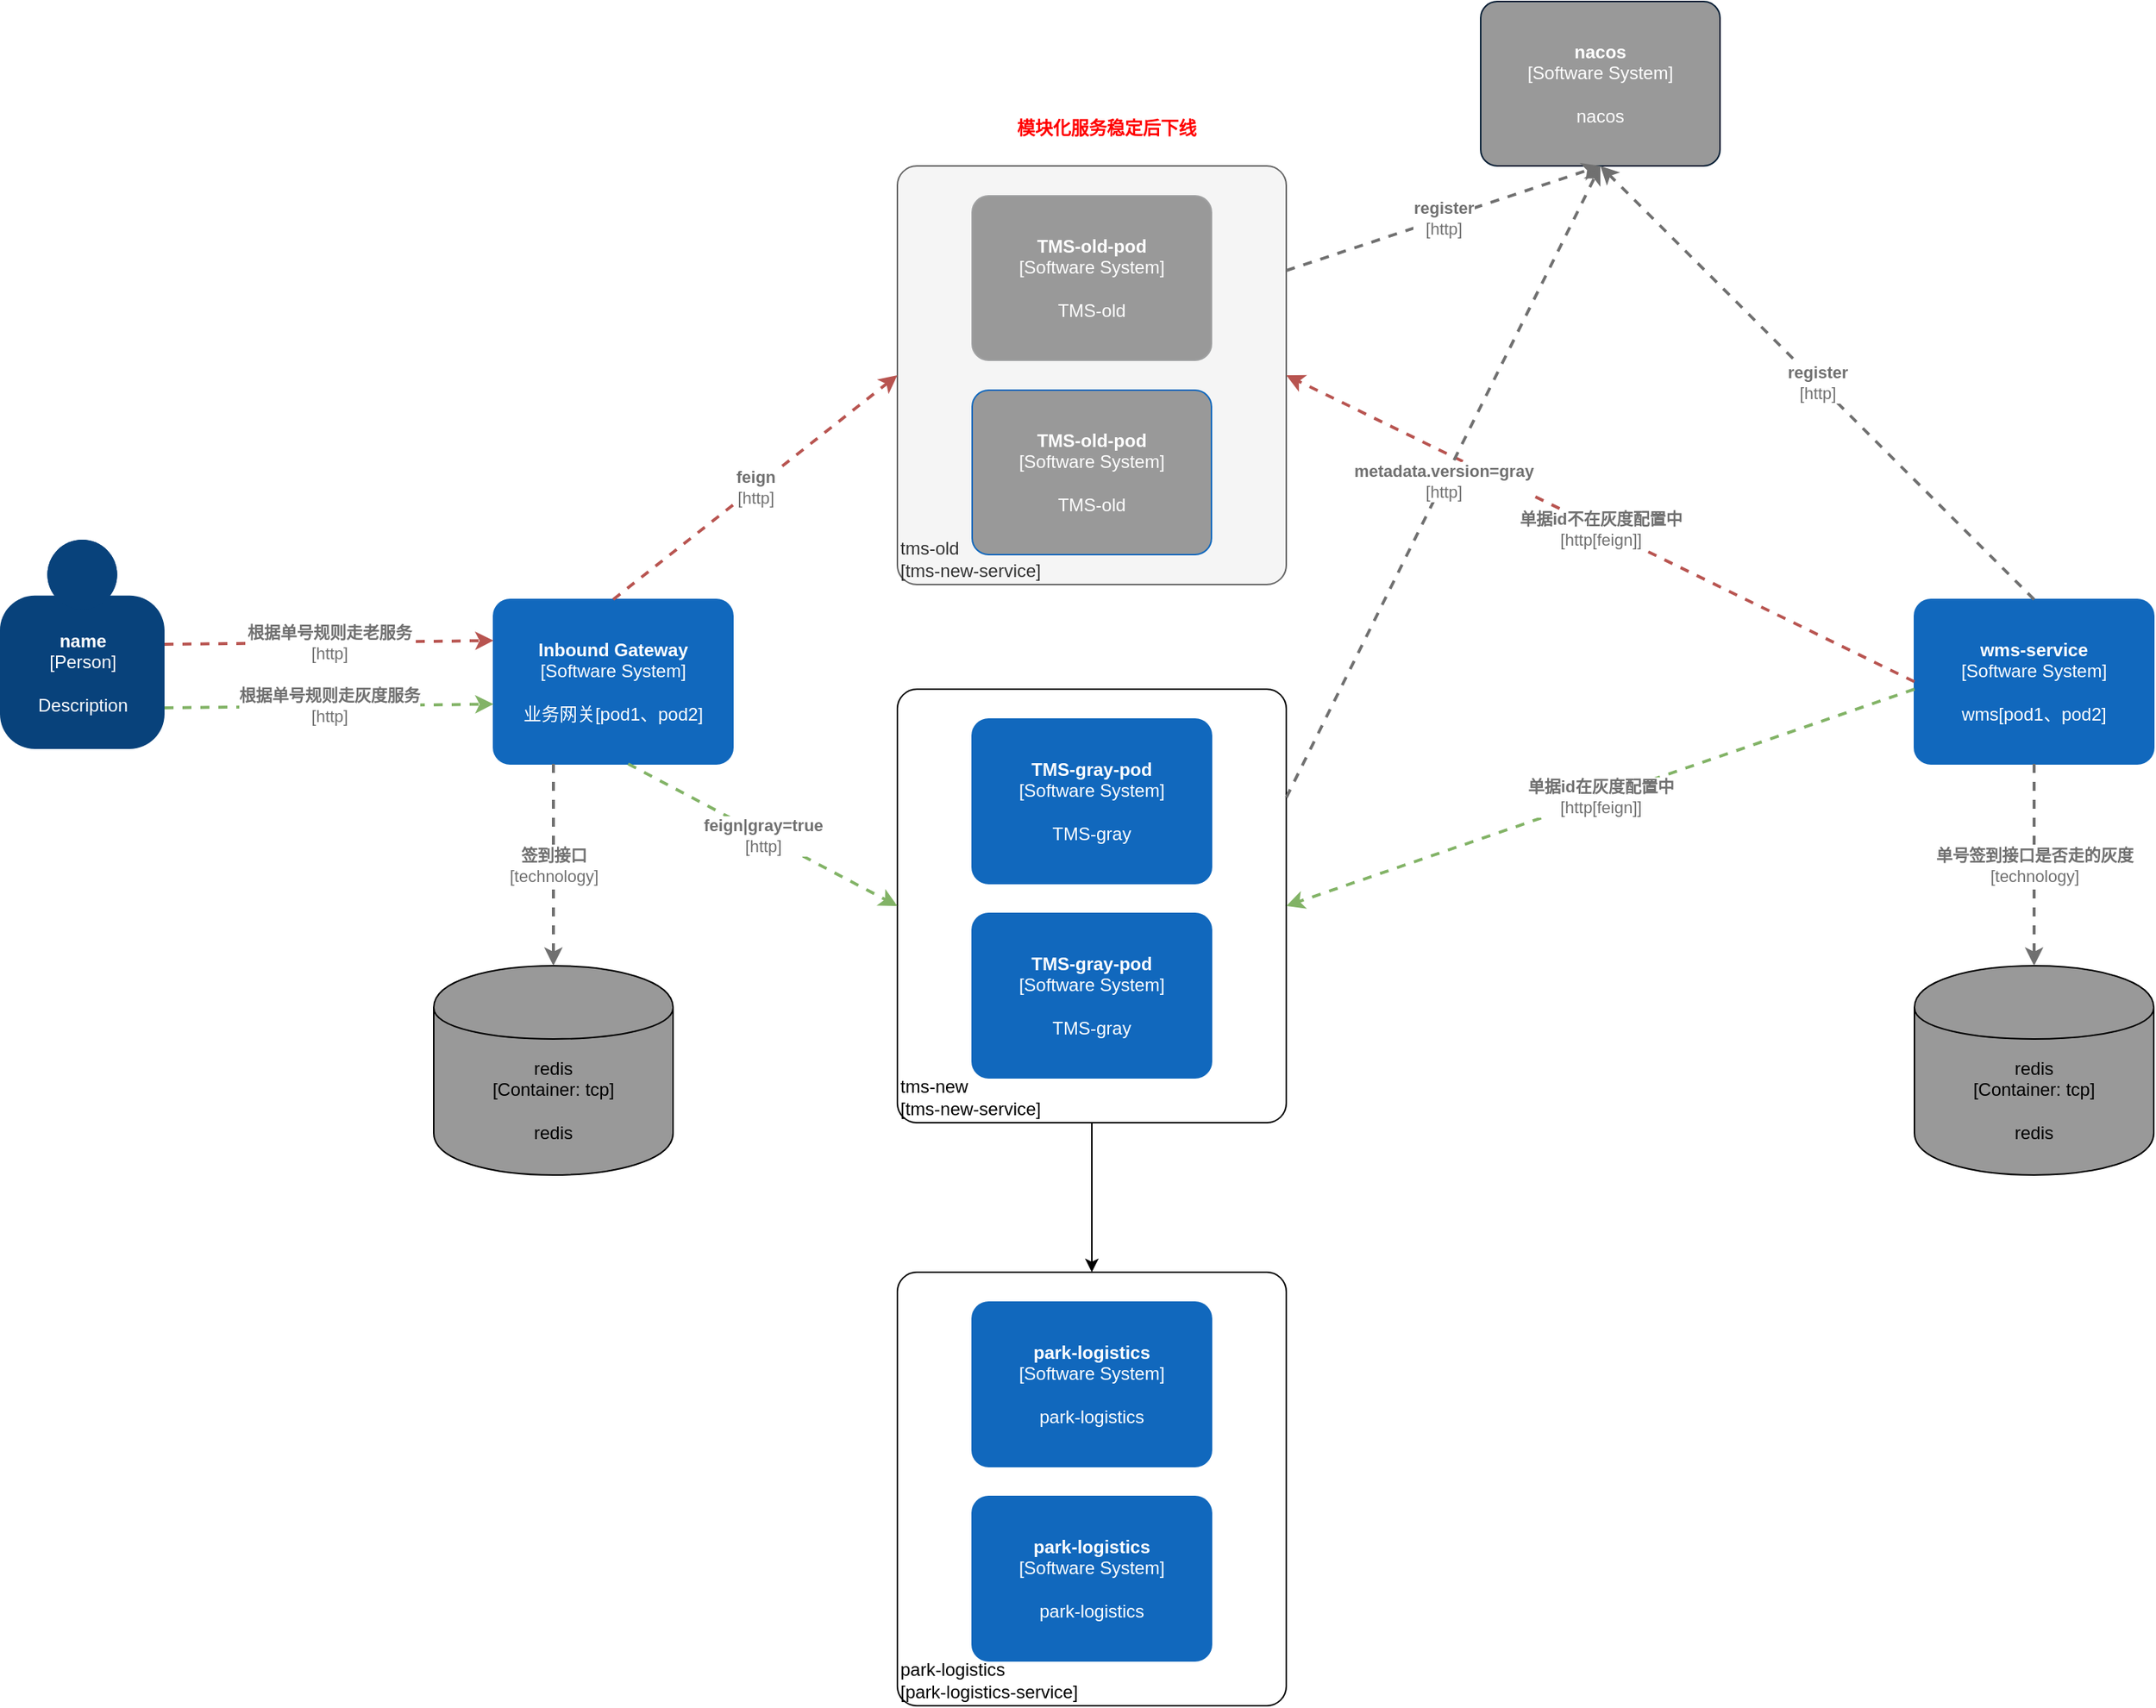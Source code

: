<mxfile version="20.8.23" type="device" pages="2"><diagram name="负载均衡系统上下文" id="D7t2fmVoiB7hVOj_JJ4H"><mxGraphModel dx="3212" dy="2629" grid="1" gridSize="10" guides="1" tooltips="1" connect="1" arrows="1" fold="1" page="1" pageScale="1" pageWidth="827" pageHeight="1169" math="0" shadow="0"><root><mxCell id="GSDx2pJEdaimGUfy1i-F-0"/><mxCell id="GSDx2pJEdaimGUfy1i-F-1" parent="GSDx2pJEdaimGUfy1i-F-0"/><mxCell id="OnfufSHRjLTPMuWj80Ll-5" style="edgeStyle=orthogonalEdgeStyle;rounded=0;orthogonalLoop=1;jettySize=auto;html=1;exitX=0.5;exitY=1;exitDx=0;exitDy=0;exitPerimeter=0;entryX=0.5;entryY=0;entryDx=0;entryDy=0;entryPerimeter=0;" edge="1" parent="GSDx2pJEdaimGUfy1i-F-1" source="GSDx2pJEdaimGUfy1i-F-28" target="OnfufSHRjLTPMuWj80Ll-2"><mxGeometry relative="1" as="geometry"/></mxCell><object placeholders="1" c4Name="tms-new" c4Type="ExecutionEnvironment" c4Application="tms-new-service" label="&lt;div style=&quot;text-align: left&quot;&gt;%c4Name%&lt;/div&gt;&lt;div style=&quot;text-align: left&quot;&gt;[%c4Application%]&lt;/div&gt;" id="GSDx2pJEdaimGUfy1i-F-28"><mxCell style="rounded=1;whiteSpace=wrap;html=1;labelBackgroundColor=none;fillColor=#ffffff;fontColor=#000000;align=left;arcSize=5;strokeColor=#000000;verticalAlign=bottom;metaEdit=1;metaData={&quot;c4Type&quot;:{&quot;editable&quot;:false}};points=[[0.25,0,0],[0.5,0,0],[0.75,0,0],[1,0.25,0],[1,0.5,0],[1,0.75,0],[0.75,1,0],[0.5,1,0],[0.25,1,0],[0,0.75,0],[0,0.5,0],[0,0.25,0]];" parent="GSDx2pJEdaimGUfy1i-F-1" vertex="1"><mxGeometry x="310" y="400" width="260" height="290" as="geometry"/></mxCell></object><object placeholders="1" c4Name="tms-old" c4Type="ExecutionEnvironment" c4Application="tms-new-service" label="&lt;div style=&quot;text-align: left&quot;&gt;%c4Name%&lt;/div&gt;&lt;div style=&quot;text-align: left&quot;&gt;[%c4Application%]&lt;/div&gt;" id="GSDx2pJEdaimGUfy1i-F-27"><mxCell style="rounded=1;whiteSpace=wrap;html=1;labelBackgroundColor=none;fillColor=#f5f5f5;fontColor=#333333;align=left;arcSize=5;strokeColor=#666666;verticalAlign=bottom;metaEdit=1;metaData={&quot;c4Type&quot;:{&quot;editable&quot;:false}};points=[[0.25,0,0],[0.5,0,0],[0.75,0,0],[1,0.25,0],[1,0.5,0],[1,0.75,0],[0.75,1,0],[0.5,1,0],[0.25,1,0],[0,0.75,0],[0,0.5,0],[0,0.25,0]];" parent="GSDx2pJEdaimGUfy1i-F-1" vertex="1"><mxGeometry x="310" y="50" width="260" height="280" as="geometry"/></mxCell></object><object placeholders="1" c4Name="Inbound Gateway" c4Type="Software System" c4Description="业务网关[pod1、pod2]" label="&lt;b&gt;%c4Name%&lt;/b&gt;&lt;div&gt;[%c4Type%]&lt;/div&gt;&lt;br&gt;&lt;div&gt;%c4Description%&lt;/div&gt;" id="GSDx2pJEdaimGUfy1i-F-2"><mxCell style="rounded=1;whiteSpace=wrap;html=1;labelBackgroundColor=none;fillColor=#1168BD;fontColor=#ffffff;align=center;arcSize=10;strokeColor=#1168BD;metaEdit=1;metaData={&quot;c4Type&quot;:{&quot;editable&quot;:false}};points=[[0.25,0,0],[0.5,0,0],[0.75,0,0],[1,0.25,0],[1,0.5,0],[1,0.75,0],[0.75,1,0],[0.5,1,0],[0.25,1,0],[0,0.75,0],[0,0.5,0],[0,0.25,0]];" parent="GSDx2pJEdaimGUfy1i-F-1" vertex="1"><mxGeometry x="40" y="340" width="160" height="110.0" as="geometry"/></mxCell></object><object placeholders="1" c4Name="TMS-old-pod" c4Type="Software System" c4Description="TMS-old" label="&lt;b&gt;%c4Name%&lt;/b&gt;&lt;div&gt;[%c4Type%]&lt;/div&gt;&lt;br&gt;&lt;div&gt;%c4Description%&lt;/div&gt;" id="GSDx2pJEdaimGUfy1i-F-3"><mxCell style="rounded=1;whiteSpace=wrap;html=1;labelBackgroundColor=none;fillColor=#999999;fontColor=#ffffff;align=center;arcSize=10;strokeColor=#a0a1a2;metaEdit=1;metaData={&quot;c4Type&quot;:{&quot;editable&quot;:false}};points=[[0.25,0,0],[0.5,0,0],[0.75,0,0],[1,0.25,0],[1,0.5,0],[1,0.75,0],[0.75,1,0],[0.5,1,0],[0.25,1,0],[0,0.75,0],[0,0.5,0],[0,0.25,0]];" parent="GSDx2pJEdaimGUfy1i-F-1" vertex="1"><mxGeometry x="360" y="70" width="160" height="110.0" as="geometry"/></mxCell></object><object placeholders="1" c4Name="TMS-old-pod" c4Type="Software System" c4Description="TMS-old" label="&lt;b&gt;%c4Name%&lt;/b&gt;&lt;div&gt;[%c4Type%]&lt;/div&gt;&lt;br&gt;&lt;div&gt;%c4Description%&lt;/div&gt;" id="GSDx2pJEdaimGUfy1i-F-4"><mxCell style="rounded=1;whiteSpace=wrap;html=1;labelBackgroundColor=none;fillColor=#999999;fontColor=#ffffff;align=center;arcSize=10;strokeColor=#1168BD;metaEdit=1;metaData={&quot;c4Type&quot;:{&quot;editable&quot;:false}};points=[[0.25,0,0],[0.5,0,0],[0.75,0,0],[1,0.25,0],[1,0.5,0],[1,0.75,0],[0.75,1,0],[0.5,1,0],[0.25,1,0],[0,0.75,0],[0,0.5,0],[0,0.25,0]];" parent="GSDx2pJEdaimGUfy1i-F-1" vertex="1"><mxGeometry x="360" y="200" width="160" height="110.0" as="geometry"/></mxCell></object><object placeholders="1" c4Type="Relationship" c4Technology="http" c4Description="feign" label="&lt;div style=&quot;text-align: left&quot;&gt;&lt;div style=&quot;text-align: center&quot;&gt;&lt;b&gt;%c4Description%&lt;/b&gt;&lt;/div&gt;&lt;div style=&quot;text-align: center&quot;&gt;[%c4Technology%]&lt;/div&gt;&lt;/div&gt;" id="GSDx2pJEdaimGUfy1i-F-5"><mxCell style="edgeStyle=none;rounded=0;html=1;entryX=0;entryY=0.5;jettySize=auto;orthogonalLoop=1;strokeColor=#b85450;strokeWidth=2;fontColor=#707070;jumpStyle=none;dashed=1;metaEdit=1;metaData={&quot;c4Type&quot;:{&quot;editable&quot;:false}};exitX=0.5;exitY=0;exitDx=0;exitDy=0;exitPerimeter=0;entryDx=0;entryDy=0;entryPerimeter=0;fillColor=#f8cecc;" parent="GSDx2pJEdaimGUfy1i-F-1" source="GSDx2pJEdaimGUfy1i-F-2" target="GSDx2pJEdaimGUfy1i-F-27" edge="1"><mxGeometry width="160" relative="1" as="geometry"><mxPoint x="130" y="290" as="sourcePoint"/><mxPoint x="290" y="290" as="targetPoint"/></mxGeometry></mxCell></object><object placeholders="1" c4Name="TMS-gray-pod" c4Type="Software System" c4Description="TMS-gray" label="&lt;b&gt;%c4Name%&lt;/b&gt;&lt;div&gt;[%c4Type%]&lt;/div&gt;&lt;br&gt;&lt;div&gt;%c4Description%&lt;/div&gt;" id="GSDx2pJEdaimGUfy1i-F-7"><mxCell style="rounded=1;whiteSpace=wrap;html=1;labelBackgroundColor=none;fillColor=#1168BD;fontColor=#ffffff;align=center;arcSize=10;strokeColor=#1168BD;metaEdit=1;metaData={&quot;c4Type&quot;:{&quot;editable&quot;:false}};points=[[0.25,0,0],[0.5,0,0],[0.75,0,0],[1,0.25,0],[1,0.5,0],[1,0.75,0],[0.75,1,0],[0.5,1,0],[0.25,1,0],[0,0.75,0],[0,0.5,0],[0,0.25,0]];" parent="GSDx2pJEdaimGUfy1i-F-1" vertex="1"><mxGeometry x="360" y="420" width="160" height="110.0" as="geometry"/></mxCell></object><object placeholders="1" c4Name="TMS-gray-pod" c4Type="Software System" c4Description="TMS-gray" label="&lt;b&gt;%c4Name%&lt;/b&gt;&lt;div&gt;[%c4Type%]&lt;/div&gt;&lt;br&gt;&lt;div&gt;%c4Description%&lt;/div&gt;" id="GSDx2pJEdaimGUfy1i-F-8"><mxCell style="rounded=1;whiteSpace=wrap;html=1;labelBackgroundColor=none;fillColor=#1168BD;fontColor=#ffffff;align=center;arcSize=10;strokeColor=#1168BD;metaEdit=1;metaData={&quot;c4Type&quot;:{&quot;editable&quot;:false}};points=[[0.25,0,0],[0.5,0,0],[0.75,0,0],[1,0.25,0],[1,0.5,0],[1,0.75,0],[0.75,1,0],[0.5,1,0],[0.25,1,0],[0,0.75,0],[0,0.5,0],[0,0.25,0]];" parent="GSDx2pJEdaimGUfy1i-F-1" vertex="1"><mxGeometry x="360" y="550" width="160" height="110.0" as="geometry"/></mxCell></object><object placeholders="1" c4Type="Relationship" c4Technology="http" c4Description="feign|gray=true" label="&lt;div style=&quot;text-align: left&quot;&gt;&lt;div style=&quot;text-align: center&quot;&gt;&lt;b&gt;%c4Description%&lt;/b&gt;&lt;/div&gt;&lt;div style=&quot;text-align: center&quot;&gt;[%c4Technology%]&lt;/div&gt;&lt;/div&gt;" id="GSDx2pJEdaimGUfy1i-F-10"><mxCell style="edgeStyle=none;rounded=0;html=1;entryX=0;entryY=0.5;jettySize=auto;orthogonalLoop=1;strokeColor=#82b366;strokeWidth=2;fontColor=#707070;jumpStyle=none;dashed=1;metaEdit=1;metaData={&quot;c4Type&quot;:{&quot;editable&quot;:false}};entryDx=0;entryDy=0;entryPerimeter=0;fillColor=#d5e8d4;" parent="GSDx2pJEdaimGUfy1i-F-1" target="GSDx2pJEdaimGUfy1i-F-28" edge="1"><mxGeometry width="160" relative="1" as="geometry"><mxPoint x="130" y="450" as="sourcePoint"/><mxPoint x="370" y="485" as="targetPoint"/></mxGeometry></mxCell></object><object placeholders="1" c4Name="nacos" c4Type="Software System" c4Description="nacos" label="&lt;b&gt;%c4Name%&lt;/b&gt;&lt;div&gt;[%c4Type%]&lt;/div&gt;&lt;br&gt;&lt;div&gt;%c4Description%&lt;/div&gt;" id="GSDx2pJEdaimGUfy1i-F-11"><mxCell style="rounded=1;whiteSpace=wrap;html=1;labelBackgroundColor=none;fillColor=#999999;fontColor=#ffffff;align=center;arcSize=10;strokeColor=#061e35;metaEdit=1;metaData={&quot;c4Type&quot;:{&quot;editable&quot;:false}};points=[[0.25,0,0],[0.5,0,0],[0.75,0,0],[1,0.25,0],[1,0.5,0],[1,0.75,0],[0.75,1,0],[0.5,1,0],[0.25,1,0],[0,0.75,0],[0,0.5,0],[0,0.25,0]];" parent="GSDx2pJEdaimGUfy1i-F-1" vertex="1"><mxGeometry x="700" y="-60" width="160" height="110.0" as="geometry"/></mxCell></object><object placeholders="1" c4Name="wms-service" c4Type="Software System" c4Description="wms[pod1、pod2]" label="&lt;b&gt;%c4Name%&lt;/b&gt;&lt;div&gt;[%c4Type%]&lt;/div&gt;&lt;br&gt;&lt;div&gt;%c4Description%&lt;/div&gt;" id="GSDx2pJEdaimGUfy1i-F-12"><mxCell style="rounded=1;whiteSpace=wrap;html=1;labelBackgroundColor=none;fillColor=#1168BD;fontColor=#ffffff;align=center;arcSize=10;strokeColor=#1168BD;metaEdit=1;metaData={&quot;c4Type&quot;:{&quot;editable&quot;:false}};points=[[0.25,0,0],[0.5,0,0],[0.75,0,0],[1,0.25,0],[1,0.5,0],[1,0.75,0],[0.75,1,0],[0.5,1,0],[0.25,1,0],[0,0.75,0],[0,0.5,0],[0,0.25,0]];" parent="GSDx2pJEdaimGUfy1i-F-1" vertex="1"><mxGeometry x="990" y="340" width="160" height="110.0" as="geometry"/></mxCell></object><object placeholders="1" c4Name="name" c4Type="Person" c4Description="Description" label="&lt;b&gt;%c4Name%&lt;/b&gt;&lt;div&gt;[%c4Type%]&lt;/div&gt;&lt;br&gt;&lt;div&gt;%c4Description%&lt;/div&gt;" id="GSDx2pJEdaimGUfy1i-F-13"><mxCell style="html=1;dashed=0;whitespace=wrap;fillColor=#08427b;strokeColor=none;fontColor=#ffffff;shape=mxgraph.c4.person;align=center;metaEdit=1;points=[[0.5,0,0],[1,0.5,0],[1,0.75,0],[0.75,1,0],[0.5,1,0],[0.25,1,0],[0,0.75,0],[0,0.5,0]];metaData={&quot;c4Type&quot;:{&quot;editable&quot;:false}};" parent="GSDx2pJEdaimGUfy1i-F-1" vertex="1"><mxGeometry x="-290" y="300" width="110.0" height="140" as="geometry"/></mxCell></object><object placeholders="1" c4Type="Relationship" c4Technology="http" c4Description="根据单号规则走老服务" label="&lt;div style=&quot;text-align: left&quot;&gt;&lt;div style=&quot;text-align: center&quot;&gt;&lt;b&gt;%c4Description%&lt;/b&gt;&lt;/div&gt;&lt;div style=&quot;text-align: center&quot;&gt;[%c4Technology%]&lt;/div&gt;&lt;/div&gt;" id="GSDx2pJEdaimGUfy1i-F-14"><mxCell style="edgeStyle=none;rounded=0;html=1;entryX=0;entryY=0.25;jettySize=auto;orthogonalLoop=1;strokeColor=#b85450;strokeWidth=2;fontColor=#707070;jumpStyle=none;dashed=1;metaEdit=1;metaData={&quot;c4Type&quot;:{&quot;editable&quot;:false}};exitX=1;exitY=0.5;exitDx=0;exitDy=0;exitPerimeter=0;entryDx=0;entryDy=0;entryPerimeter=0;fillColor=#f8cecc;" parent="GSDx2pJEdaimGUfy1i-F-1" source="GSDx2pJEdaimGUfy1i-F-13" target="GSDx2pJEdaimGUfy1i-F-2" edge="1"><mxGeometry width="160" relative="1" as="geometry"><mxPoint x="-160" y="400" as="sourcePoint"/><mxPoint y="400" as="targetPoint"/></mxGeometry></mxCell></object><object placeholders="1" c4Type="Relationship" c4Technology="http" c4Description="根据单号规则走灰度服务" label="&lt;div style=&quot;text-align: left&quot;&gt;&lt;div style=&quot;text-align: center&quot;&gt;&lt;b&gt;%c4Description%&lt;/b&gt;&lt;/div&gt;&lt;div style=&quot;text-align: center&quot;&gt;[%c4Technology%]&lt;/div&gt;&lt;/div&gt;" id="GSDx2pJEdaimGUfy1i-F-15"><mxCell style="edgeStyle=none;rounded=0;html=1;entryX=0;entryY=0.25;jettySize=auto;orthogonalLoop=1;strokeColor=#82b366;strokeWidth=2;fontColor=#707070;jumpStyle=none;dashed=1;metaEdit=1;metaData={&quot;c4Type&quot;:{&quot;editable&quot;:false}};exitX=1;exitY=0.5;exitDx=0;exitDy=0;exitPerimeter=0;entryDx=0;entryDy=0;entryPerimeter=0;fillColor=#d5e8d4;" parent="GSDx2pJEdaimGUfy1i-F-1" edge="1"><mxGeometry width="160" relative="1" as="geometry"><mxPoint x="-180" y="412.5" as="sourcePoint"/><mxPoint x="40" y="410" as="targetPoint"/></mxGeometry></mxCell></object><object placeholders="1" c4Type="Relationship" c4Technology="http[feign]" c4Description="单据id不在灰度配置中" label="&lt;div style=&quot;text-align: left&quot;&gt;&lt;div style=&quot;text-align: center&quot;&gt;&lt;b&gt;%c4Description%&lt;/b&gt;&lt;/div&gt;&lt;div style=&quot;text-align: center&quot;&gt;[%c4Technology%]&lt;/div&gt;&lt;/div&gt;" id="GSDx2pJEdaimGUfy1i-F-17"><mxCell style="edgeStyle=none;rounded=0;html=1;entryX=1;entryY=0.5;jettySize=auto;orthogonalLoop=1;strokeColor=#b85450;strokeWidth=2;fontColor=#707070;jumpStyle=none;dashed=1;metaEdit=1;metaData={&quot;c4Type&quot;:{&quot;editable&quot;:false}};entryDx=0;entryDy=0;entryPerimeter=0;fillColor=#f8cecc;exitX=0;exitY=0.5;exitDx=0;exitDy=0;exitPerimeter=0;" parent="GSDx2pJEdaimGUfy1i-F-1" source="GSDx2pJEdaimGUfy1i-F-12" target="GSDx2pJEdaimGUfy1i-F-27" edge="1"><mxGeometry width="160" relative="1" as="geometry"><mxPoint x="990" y="300" as="sourcePoint"/><mxPoint x="530" y="165" as="targetPoint"/></mxGeometry></mxCell></object><object placeholders="1" c4Type="Relationship" c4Technology="http" c4Description="register" label="&lt;div style=&quot;text-align: left&quot;&gt;&lt;div style=&quot;text-align: center&quot;&gt;&lt;b&gt;%c4Description%&lt;/b&gt;&lt;/div&gt;&lt;div style=&quot;text-align: center&quot;&gt;[%c4Technology%]&lt;/div&gt;&lt;/div&gt;" id="GSDx2pJEdaimGUfy1i-F-18"><mxCell style="edgeStyle=none;rounded=0;html=1;entryX=0.5;entryY=1;jettySize=auto;orthogonalLoop=1;strokeColor=#707070;strokeWidth=2;fontColor=#707070;jumpStyle=none;dashed=1;metaEdit=1;metaData={&quot;c4Type&quot;:{&quot;editable&quot;:false}};exitX=0.5;exitY=0;exitDx=0;exitDy=0;exitPerimeter=0;entryDx=0;entryDy=0;entryPerimeter=0;" parent="GSDx2pJEdaimGUfy1i-F-1" source="GSDx2pJEdaimGUfy1i-F-12" target="GSDx2pJEdaimGUfy1i-F-11" edge="1"><mxGeometry width="160" relative="1" as="geometry"><mxPoint x="1090" y="230" as="sourcePoint"/><mxPoint x="1250" y="230" as="targetPoint"/></mxGeometry></mxCell></object><object placeholders="1" c4Type="Relationship" c4Technology="http" c4Description="register" label="&lt;div style=&quot;text-align: left&quot;&gt;&lt;div style=&quot;text-align: center&quot;&gt;&lt;b&gt;%c4Description%&lt;/b&gt;&lt;/div&gt;&lt;div style=&quot;text-align: center&quot;&gt;[%c4Technology%]&lt;/div&gt;&lt;/div&gt;" id="GSDx2pJEdaimGUfy1i-F-19"><mxCell style="edgeStyle=none;rounded=0;html=1;entryX=0.5;entryY=1;jettySize=auto;orthogonalLoop=1;strokeColor=#707070;strokeWidth=2;fontColor=#707070;jumpStyle=none;dashed=1;metaEdit=1;metaData={&quot;c4Type&quot;:{&quot;editable&quot;:false}};exitX=1;exitY=0.25;exitDx=0;exitDy=0;exitPerimeter=0;entryDx=0;entryDy=0;entryPerimeter=0;" parent="GSDx2pJEdaimGUfy1i-F-1" source="GSDx2pJEdaimGUfy1i-F-27" target="GSDx2pJEdaimGUfy1i-F-11" edge="1"><mxGeometry width="160" relative="1" as="geometry"><mxPoint x="1080" y="350" as="sourcePoint"/><mxPoint x="830" y="60" as="targetPoint"/></mxGeometry></mxCell></object><object placeholders="1" c4Type="Relationship" c4Technology="http" c4Description="metadata.version=gray" label="&lt;div style=&quot;text-align: left&quot;&gt;&lt;div style=&quot;text-align: center&quot;&gt;&lt;b&gt;%c4Description%&lt;/b&gt;&lt;/div&gt;&lt;div style=&quot;text-align: center&quot;&gt;[%c4Technology%]&lt;/div&gt;&lt;/div&gt;" id="GSDx2pJEdaimGUfy1i-F-21"><mxCell style="edgeStyle=none;rounded=0;html=1;jettySize=auto;orthogonalLoop=1;strokeColor=#707070;strokeWidth=2;fontColor=#707070;jumpStyle=none;dashed=1;metaEdit=1;metaData={&quot;c4Type&quot;:{&quot;editable&quot;:false}};exitX=1;exitY=0.25;exitDx=0;exitDy=0;exitPerimeter=0;" parent="GSDx2pJEdaimGUfy1i-F-1" source="GSDx2pJEdaimGUfy1i-F-28" edge="1"><mxGeometry width="160" relative="1" as="geometry"><mxPoint x="530" y="267.5" as="sourcePoint"/><mxPoint x="780" y="50" as="targetPoint"/></mxGeometry></mxCell></object><object placeholders="1" c4Type="Relationship" c4Technology="http[feign]" c4Description="单据id在灰度配置中" label="&lt;div style=&quot;text-align: left&quot;&gt;&lt;div style=&quot;text-align: center&quot;&gt;&lt;b&gt;%c4Description%&lt;/b&gt;&lt;/div&gt;&lt;div style=&quot;text-align: center&quot;&gt;[%c4Technology%]&lt;/div&gt;&lt;/div&gt;" id="GSDx2pJEdaimGUfy1i-F-24"><mxCell style="edgeStyle=none;rounded=0;html=1;entryX=1;entryY=0.5;jettySize=auto;orthogonalLoop=1;strokeColor=#82b366;strokeWidth=2;fontColor=#707070;jumpStyle=none;dashed=1;metaEdit=1;metaData={&quot;c4Type&quot;:{&quot;editable&quot;:false}};entryDx=0;entryDy=0;entryPerimeter=0;fillColor=#d5e8d4;" parent="GSDx2pJEdaimGUfy1i-F-1" target="GSDx2pJEdaimGUfy1i-F-28" edge="1"><mxGeometry width="160" relative="1" as="geometry"><mxPoint x="990" y="400" as="sourcePoint"/><mxPoint x="530" y="485" as="targetPoint"/></mxGeometry></mxCell></object><object placeholders="1" c4Technology="tcp" c4Description="redis" label="%c4Type%&lt;div&gt;[Container:&amp;nbsp;%c4Technology%]&lt;/div&gt;&lt;br&gt;&lt;div&gt;%c4Description%&lt;/div&gt;" c4Type="redis" id="GSDx2pJEdaimGUfy1i-F-25"><mxCell style="shape=cylinder;whiteSpace=wrap;html=1;boundedLbl=1;rounded=0;labelBackgroundColor=none;fontSize=12;align=center;metaEdit=1;points=[[0.5,0,0],[1,0.25,0],[1,0.5,0],[1,0.75,0],[0.5,1,0],[0,0.75,0],[0,0.5,0],[0,0.25,0]];metaData={&quot;c4Type&quot;:{&quot;editable&quot;:false}};fillColor=#999999;" parent="GSDx2pJEdaimGUfy1i-F-1" vertex="1"><mxGeometry y="585" width="160" height="140" as="geometry"/></mxCell></object><object placeholders="1" c4Type="Relationship" c4Technology="technology" c4Description="签到接口" label="&lt;div style=&quot;text-align: left&quot;&gt;&lt;div style=&quot;text-align: center&quot;&gt;&lt;b&gt;%c4Description%&lt;/b&gt;&lt;/div&gt;&lt;div style=&quot;text-align: center&quot;&gt;[%c4Technology%]&lt;/div&gt;&lt;/div&gt;" id="GSDx2pJEdaimGUfy1i-F-26"><mxCell style="edgeStyle=none;rounded=0;html=1;entryX=0.5;entryY=0;jettySize=auto;orthogonalLoop=1;strokeColor=#707070;strokeWidth=2;fontColor=#707070;jumpStyle=none;dashed=1;metaEdit=1;metaData={&quot;c4Type&quot;:{&quot;editable&quot;:false}};exitX=0.25;exitY=1;exitDx=0;exitDy=0;exitPerimeter=0;entryDx=0;entryDy=0;entryPerimeter=0;" parent="GSDx2pJEdaimGUfy1i-F-1" source="GSDx2pJEdaimGUfy1i-F-2" target="GSDx2pJEdaimGUfy1i-F-25" edge="1"><mxGeometry width="160" relative="1" as="geometry"><mxPoint x="60" y="530" as="sourcePoint"/><mxPoint x="220" y="530" as="targetPoint"/></mxGeometry></mxCell></object><object placeholders="1" c4Technology="tcp" c4Description="redis" label="%c4Type%&lt;div&gt;[Container:&amp;nbsp;%c4Technology%]&lt;/div&gt;&lt;br&gt;&lt;div&gt;%c4Description%&lt;/div&gt;" c4Type="redis" id="GSDx2pJEdaimGUfy1i-F-30"><mxCell style="shape=cylinder;whiteSpace=wrap;html=1;boundedLbl=1;rounded=0;labelBackgroundColor=none;fontSize=12;align=center;metaEdit=1;points=[[0.5,0,0],[1,0.25,0],[1,0.5,0],[1,0.75,0],[0.5,1,0],[0,0.75,0],[0,0.5,0],[0,0.25,0]];metaData={&quot;c4Type&quot;:{&quot;editable&quot;:false}};fillColor=#999999;" parent="GSDx2pJEdaimGUfy1i-F-1" vertex="1"><mxGeometry x="990" y="585" width="160" height="140" as="geometry"/></mxCell></object><object placeholders="1" c4Type="Relationship" c4Technology="technology" c4Description="单号签到接口是否走的灰度" label="&lt;div style=&quot;text-align: left&quot;&gt;&lt;div style=&quot;text-align: center&quot;&gt;&lt;b&gt;%c4Description%&lt;/b&gt;&lt;/div&gt;&lt;div style=&quot;text-align: center&quot;&gt;[%c4Technology%]&lt;/div&gt;&lt;/div&gt;" id="GSDx2pJEdaimGUfy1i-F-31"><mxCell style="edgeStyle=none;rounded=0;html=1;entryX=0.5;entryY=0;jettySize=auto;orthogonalLoop=1;strokeColor=#707070;strokeWidth=2;fontColor=#707070;jumpStyle=none;dashed=1;metaEdit=1;metaData={&quot;c4Type&quot;:{&quot;editable&quot;:false}};exitX=0.5;exitY=1;exitDx=0;exitDy=0;exitPerimeter=0;entryDx=0;entryDy=0;entryPerimeter=0;" parent="GSDx2pJEdaimGUfy1i-F-1" source="GSDx2pJEdaimGUfy1i-F-12" target="GSDx2pJEdaimGUfy1i-F-30" edge="1"><mxGeometry width="160" relative="1" as="geometry"><mxPoint x="940" y="500" as="sourcePoint"/><mxPoint x="940" y="635" as="targetPoint"/></mxGeometry></mxCell></object><object placeholders="1" c4Name="park-logistics" c4Type="ExecutionEnvironment" c4Application="park-logistics-service" label="&lt;div style=&quot;text-align: left&quot;&gt;%c4Name%&lt;/div&gt;&lt;div style=&quot;text-align: left&quot;&gt;[%c4Application%]&lt;/div&gt;" id="OnfufSHRjLTPMuWj80Ll-2"><mxCell style="rounded=1;whiteSpace=wrap;html=1;labelBackgroundColor=none;fillColor=#ffffff;fontColor=#000000;align=left;arcSize=5;strokeColor=#000000;verticalAlign=bottom;metaEdit=1;metaData={&quot;c4Type&quot;:{&quot;editable&quot;:false}};points=[[0.25,0,0],[0.5,0,0],[0.75,0,0],[1,0.25,0],[1,0.5,0],[1,0.75,0],[0.75,1,0],[0.5,1,0],[0.25,1,0],[0,0.75,0],[0,0.5,0],[0,0.25,0]];" vertex="1" parent="GSDx2pJEdaimGUfy1i-F-1"><mxGeometry x="310" y="790" width="260" height="290" as="geometry"/></mxCell></object><object placeholders="1" c4Name="park-logistics" c4Type="Software System" c4Description="park-logistics" label="&lt;b&gt;%c4Name%&lt;/b&gt;&lt;div&gt;[%c4Type%]&lt;/div&gt;&lt;br&gt;&lt;div&gt;%c4Description%&lt;/div&gt;" id="OnfufSHRjLTPMuWj80Ll-3"><mxCell style="rounded=1;whiteSpace=wrap;html=1;labelBackgroundColor=none;fillColor=#1168BD;fontColor=#ffffff;align=center;arcSize=10;strokeColor=#1168BD;metaEdit=1;metaData={&quot;c4Type&quot;:{&quot;editable&quot;:false}};points=[[0.25,0,0],[0.5,0,0],[0.75,0,0],[1,0.25,0],[1,0.5,0],[1,0.75,0],[0.75,1,0],[0.5,1,0],[0.25,1,0],[0,0.75,0],[0,0.5,0],[0,0.25,0]];" vertex="1" parent="GSDx2pJEdaimGUfy1i-F-1"><mxGeometry x="360" y="810" width="160" height="110.0" as="geometry"/></mxCell></object><object placeholders="1" c4Name="park-logistics" c4Type="Software System" c4Description="park-logistics" label="&lt;b&gt;%c4Name%&lt;/b&gt;&lt;div&gt;[%c4Type%]&lt;/div&gt;&lt;br&gt;&lt;div&gt;%c4Description%&lt;/div&gt;" id="OnfufSHRjLTPMuWj80Ll-4"><mxCell style="rounded=1;whiteSpace=wrap;html=1;labelBackgroundColor=none;fillColor=#1168BD;fontColor=#ffffff;align=center;arcSize=10;strokeColor=#1168BD;metaEdit=1;metaData={&quot;c4Type&quot;:{&quot;editable&quot;:false}};points=[[0.25,0,0],[0.5,0,0],[0.75,0,0],[1,0.25,0],[1,0.5,0],[1,0.75,0],[0.75,1,0],[0.5,1,0],[0.25,1,0],[0,0.75,0],[0,0.5,0],[0,0.25,0]];" vertex="1" parent="GSDx2pJEdaimGUfy1i-F-1"><mxGeometry x="360" y="940" width="160" height="110.0" as="geometry"/></mxCell></object><mxCell id="3uuL7p9yrR2vE7CXIuYE-2" value="模块化服务稳定后下线" style="text;html=1;strokeColor=none;fillColor=none;align=center;verticalAlign=middle;whiteSpace=wrap;rounded=0;fontStyle=1;fontColor=#ff0000;" vertex="1" parent="GSDx2pJEdaimGUfy1i-F-1"><mxGeometry x="370" y="10" width="160" height="30" as="geometry"/></mxCell></root></mxGraphModel></diagram><diagram id="NWUVbg2mJuyxZhe_Z67a" name="负载均衡流程图"><mxGraphModel dx="2385" dy="1460" grid="1" gridSize="10" guides="0" tooltips="1" connect="1" arrows="1" fold="1" page="0" pageScale="1" pageWidth="827" pageHeight="1169" background="#F4F1DE" math="0" shadow="0"><root><mxCell id="0"/><mxCell id="1" parent="0"/><mxCell id="FfCW73CEE3yosZSiIosp-1" value="" style="rounded=0;html=1;jettySize=auto;orthogonalLoop=1;fontSize=11;endArrow=block;endFill=0;endSize=8;strokeWidth=1;shadow=0;labelBackgroundColor=none;edgeStyle=orthogonalEdgeStyle;fillColor=#F2CC8F;strokeColor=#E07A5F;fontColor=#393C56;" parent="1" source="FfCW73CEE3yosZSiIosp-2" target="FfCW73CEE3yosZSiIosp-5" edge="1"><mxGeometry relative="1" as="geometry"/></mxCell><mxCell id="FfCW73CEE3yosZSiIosp-2" value="请求到达网关" style="rounded=1;whiteSpace=wrap;html=1;fontSize=12;glass=0;strokeWidth=1;shadow=0;fillColor=#F2CC8F;strokeColor=#E07A5F;fontColor=#393C56;" parent="1" vertex="1"><mxGeometry x="320" y="187" width="120" height="40" as="geometry"/></mxCell><mxCell id="FfCW73CEE3yosZSiIosp-4" value="No" style="edgeStyle=orthogonalEdgeStyle;rounded=0;html=1;jettySize=auto;orthogonalLoop=1;fontSize=11;endArrow=block;endFill=0;endSize=8;strokeWidth=1;shadow=0;labelBackgroundColor=none;entryX=0.5;entryY=0;entryDx=0;entryDy=0;fillColor=#F2CC8F;strokeColor=#E07A5F;fontColor=#393C56;" parent="1" source="FfCW73CEE3yosZSiIosp-5" target="FfCW73CEE3yosZSiIosp-11" edge="1"><mxGeometry x="-0.742" y="-6" relative="1" as="geometry"><mxPoint x="-1" as="offset"/><mxPoint x="480" y="300" as="targetPoint"/></mxGeometry></mxCell><mxCell id="FfCW73CEE3yosZSiIosp-20" value="Yes" style="edgeStyle=orthogonalEdgeStyle;rounded=0;orthogonalLoop=1;jettySize=auto;html=1;exitX=0.5;exitY=1;exitDx=0;exitDy=0;entryX=0.5;entryY=0;entryDx=0;entryDy=0;fillColor=#F2CC8F;strokeColor=#E07A5F;fontColor=#393C56;labelBackgroundColor=#F4F1DE;" parent="1" source="FfCW73CEE3yosZSiIosp-5" target="FfCW73CEE3yosZSiIosp-9" edge="1"><mxGeometry relative="1" as="geometry"><mxPoint x="380" y="380" as="sourcePoint"/></mxGeometry></mxCell><mxCell id="FfCW73CEE3yosZSiIosp-5" value="是否打开灰度开关?" style="rhombus;whiteSpace=wrap;html=1;shadow=0;fontFamily=Helvetica;fontSize=12;align=center;strokeWidth=1;spacing=6;spacingTop=-4;fillColor=#F2CC8F;strokeColor=#E07A5F;fontColor=#393C56;" parent="1" vertex="1"><mxGeometry x="330" y="274" width="100" height="80" as="geometry"/></mxCell><mxCell id="FfCW73CEE3yosZSiIosp-21" value="Yes" style="edgeStyle=orthogonalEdgeStyle;rounded=0;orthogonalLoop=1;jettySize=auto;html=1;exitX=0.5;exitY=1;exitDx=0;exitDy=0;entryX=0.5;entryY=0;entryDx=0;entryDy=0;fillColor=#F2CC8F;strokeColor=#E07A5F;fontColor=#393C56;labelBackgroundColor=#F4F1DE;" parent="1" source="FfCW73CEE3yosZSiIosp-9" target="FfCW73CEE3yosZSiIosp-15" edge="1"><mxGeometry relative="1" as="geometry"/></mxCell><mxCell id="FfCW73CEE3yosZSiIosp-29" value="No" style="edgeStyle=orthogonalEdgeStyle;rounded=0;orthogonalLoop=1;jettySize=auto;html=1;exitX=1;exitY=0.5;exitDx=0;exitDy=0;fillColor=#F2CC8F;strokeColor=#E07A5F;fontColor=#393C56;labelBackgroundColor=#F4F1DE;" parent="1" source="FfCW73CEE3yosZSiIosp-9" edge="1"><mxGeometry relative="1" as="geometry"><mxPoint x="780" y="440" as="targetPoint"/></mxGeometry></mxCell><mxCell id="FfCW73CEE3yosZSiIosp-9" value="header中是否有园区单号?" style="rhombus;whiteSpace=wrap;html=1;shadow=0;fontFamily=Helvetica;fontSize=12;align=center;strokeWidth=1;spacing=6;spacingTop=-4;fillColor=#F2CC8F;strokeColor=#E07A5F;fontColor=#393C56;" parent="1" vertex="1"><mxGeometry x="330" y="400" width="100" height="80" as="geometry"/></mxCell><mxCell id="1RSMYRnmumeXaJMx7oGD-4" style="edgeStyle=orthogonalEdgeStyle;curved=0;rounded=1;sketch=0;orthogonalLoop=1;jettySize=auto;html=1;exitX=0.5;exitY=1;exitDx=0;exitDy=0;strokeColor=#E07A5F;fillColor=#F2CC8F;fontColor=#393C56;labelBackgroundColor=#F4F1DE;" parent="1" source="FfCW73CEE3yosZSiIosp-11" target="1RSMYRnmumeXaJMx7oGD-1" edge="1"><mxGeometry relative="1" as="geometry"/></mxCell><mxCell id="FfCW73CEE3yosZSiIosp-11" value="默认轮询策略" style="rounded=1;whiteSpace=wrap;html=1;fontSize=12;glass=0;strokeWidth=1;shadow=0;fillColor=#F2CC8F;strokeColor=#E07A5F;fontColor=#393C56;" parent="1" vertex="1"><mxGeometry x="720" y="1030" width="120" height="40" as="geometry"/></mxCell><mxCell id="FfCW73CEE3yosZSiIosp-14" style="edgeStyle=orthogonalEdgeStyle;rounded=0;orthogonalLoop=1;jettySize=auto;html=1;exitX=0.5;exitY=1;exitDx=0;exitDy=0;exitPerimeter=0;fillColor=#F2CC8F;strokeColor=#E07A5F;fontColor=#393C56;labelBackgroundColor=#F4F1DE;" parent="1" source="FfCW73CEE3yosZSiIosp-13" target="FfCW73CEE3yosZSiIosp-2" edge="1"><mxGeometry relative="1" as="geometry"/></mxCell><mxCell id="FfCW73CEE3yosZSiIosp-13" value="开始" style="strokeWidth=2;html=1;shape=mxgraph.flowchart.start_2;whiteSpace=wrap;fillColor=#F2CC8F;strokeColor=#E07A5F;fontColor=#393C56;" parent="1" vertex="1"><mxGeometry x="350" y="90" width="60" height="60" as="geometry"/></mxCell><mxCell id="FfCW73CEE3yosZSiIosp-17" value="Yes" style="edgeStyle=orthogonalEdgeStyle;rounded=0;orthogonalLoop=1;jettySize=auto;html=1;exitX=0.5;exitY=1;exitDx=0;exitDy=0;fillColor=#F2CC8F;strokeColor=#E07A5F;fontColor=#393C56;labelBackgroundColor=#F4F1DE;entryX=0.5;entryY=0;entryDx=0;entryDy=0;" parent="1" source="FfCW73CEE3yosZSiIosp-15" target="FfCW73CEE3yosZSiIosp-18" edge="1"><mxGeometry relative="1" as="geometry"><mxPoint x="380" y="650" as="targetPoint"/></mxGeometry></mxCell><mxCell id="FfCW73CEE3yosZSiIosp-28" value="No" style="edgeStyle=orthogonalEdgeStyle;rounded=0;orthogonalLoop=1;jettySize=auto;html=1;exitX=1;exitY=0.5;exitDx=0;exitDy=0;fillColor=#F2CC8F;strokeColor=#E07A5F;fontColor=#393C56;labelBackgroundColor=#F4F1DE;" parent="1" source="FfCW73CEE3yosZSiIosp-15" edge="1"><mxGeometry relative="1" as="geometry"><mxPoint x="780" y="570" as="targetPoint"/></mxGeometry></mxCell><mxCell id="FfCW73CEE3yosZSiIosp-15" value="本次请求uri是否在配置中?" style="rhombus;whiteSpace=wrap;html=1;shadow=0;fontFamily=Helvetica;fontSize=12;align=center;strokeWidth=1;spacing=6;spacingTop=-4;fillColor=#F2CC8F;strokeColor=#E07A5F;fontColor=#393C56;" parent="1" vertex="1"><mxGeometry x="330" y="530" width="100" height="80" as="geometry"/></mxCell><mxCell id="FfCW73CEE3yosZSiIosp-23" value="Yes" style="edgeStyle=orthogonalEdgeStyle;rounded=0;orthogonalLoop=1;jettySize=auto;html=1;exitX=0.5;exitY=1;exitDx=0;exitDy=0;entryX=0.5;entryY=0;entryDx=0;entryDy=0;fillColor=#F2CC8F;strokeColor=#E07A5F;fontColor=#393C56;labelBackgroundColor=#F4F1DE;" parent="1" source="FfCW73CEE3yosZSiIosp-18" target="1RSMYRnmumeXaJMx7oGD-5" edge="1"><mxGeometry relative="1" as="geometry"><mxPoint x="380" y="800" as="targetPoint"/></mxGeometry></mxCell><mxCell id="1RSMYRnmumeXaJMx7oGD-15" value="No" style="edgeStyle=orthogonalEdgeStyle;curved=0;rounded=1;sketch=0;orthogonalLoop=1;jettySize=auto;html=1;exitX=1;exitY=0.5;exitDx=0;exitDy=0;strokeColor=#E07A5F;fillColor=#F2CC8F;fontColor=#393C56;labelBackgroundColor=#F4F1DE;entryX=0.5;entryY=0;entryDx=0;entryDy=0;" parent="1" source="FfCW73CEE3yosZSiIosp-18" target="FfCW73CEE3yosZSiIosp-26" edge="1"><mxGeometry x="-0.429" relative="1" as="geometry"><mxPoint x="630" y="840" as="targetPoint"/><mxPoint as="offset"/></mxGeometry></mxCell><mxCell id="FfCW73CEE3yosZSiIosp-18" value="园区单号在配置列表中" style="rhombus;whiteSpace=wrap;html=1;shadow=0;fontFamily=Helvetica;fontSize=12;align=center;strokeWidth=1;spacing=6;spacingTop=-4;fillColor=#F2CC8F;strokeColor=#E07A5F;fontColor=#393C56;" parent="1" vertex="1"><mxGeometry x="330" y="650" width="100" height="80" as="geometry"/></mxCell><mxCell id="1RSMYRnmumeXaJMx7oGD-3" style="edgeStyle=orthogonalEdgeStyle;curved=0;rounded=1;sketch=0;orthogonalLoop=1;jettySize=auto;html=1;exitX=0.5;exitY=1;exitDx=0;exitDy=0;strokeColor=#E07A5F;fillColor=#F2CC8F;fontColor=#393C56;labelBackgroundColor=#F4F1DE;" parent="1" source="FfCW73CEE3yosZSiIosp-26" target="1RSMYRnmumeXaJMx7oGD-1" edge="1"><mxGeometry relative="1" as="geometry"/></mxCell><mxCell id="FfCW73CEE3yosZSiIosp-26" value="请求老服务" style="rounded=1;whiteSpace=wrap;html=1;fontSize=12;glass=0;strokeWidth=1;shadow=0;fillColor=#F2CC8F;strokeColor=#E07A5F;fontColor=#393C56;" parent="1" vertex="1"><mxGeometry x="570" y="1030" width="120" height="40" as="geometry"/></mxCell><mxCell id="1RSMYRnmumeXaJMx7oGD-2" style="edgeStyle=orthogonalEdgeStyle;curved=0;rounded=1;sketch=0;orthogonalLoop=1;jettySize=auto;html=1;exitX=0.5;exitY=1;exitDx=0;exitDy=0;strokeColor=#E07A5F;fillColor=#F2CC8F;fontColor=#393C56;labelBackgroundColor=#F4F1DE;" parent="1" source="FfCW73CEE3yosZSiIosp-30" target="1RSMYRnmumeXaJMx7oGD-1" edge="1"><mxGeometry relative="1" as="geometry"/></mxCell><mxCell id="FfCW73CEE3yosZSiIosp-30" value="请求灰度服务" style="rounded=1;whiteSpace=wrap;html=1;fontSize=12;glass=0;strokeWidth=1;shadow=0;fillColor=#F2CC8F;strokeColor=#E07A5F;fontColor=#393C56;" parent="1" vertex="1"><mxGeometry x="320" y="1030" width="120" height="40" as="geometry"/></mxCell><mxCell id="1RSMYRnmumeXaJMx7oGD-1" value="结束" style="strokeWidth=1;html=1;shape=mxgraph.flowchart.terminator;whiteSpace=wrap;rounded=0;sketch=0;fillColor=#F2CC8F;fontColor=#393C56;strokeColor=#E07A5F;" parent="1" vertex="1"><mxGeometry x="330" y="1109" width="100" height="60" as="geometry"/></mxCell><mxCell id="1RSMYRnmumeXaJMx7oGD-7" value="Yes" style="edgeStyle=orthogonalEdgeStyle;curved=0;rounded=1;sketch=0;orthogonalLoop=1;jettySize=auto;html=1;exitX=0.5;exitY=1;exitDx=0;exitDy=0;entryX=0.5;entryY=0;entryDx=0;entryDy=0;strokeColor=#E07A5F;fillColor=#F2CC8F;fontColor=#393C56;labelBackgroundColor=#F4F1DE;" parent="1" source="1RSMYRnmumeXaJMx7oGD-5" target="1RSMYRnmumeXaJMx7oGD-6" edge="1"><mxGeometry relative="1" as="geometry"/></mxCell><mxCell id="1RSMYRnmumeXaJMx7oGD-13" value="No" style="edgeStyle=orthogonalEdgeStyle;curved=0;rounded=1;sketch=0;orthogonalLoop=1;jettySize=auto;html=1;exitX=1;exitY=0.5;exitDx=0;exitDy=0;entryX=0.5;entryY=0;entryDx=0;entryDy=0;strokeColor=#E07A5F;fillColor=#F2CC8F;fontColor=#393C56;labelBackgroundColor=#F4F1DE;" parent="1" source="1RSMYRnmumeXaJMx7oGD-5" target="1RSMYRnmumeXaJMx7oGD-9" edge="1"><mxGeometry relative="1" as="geometry"/></mxCell><mxCell id="1RSMYRnmumeXaJMx7oGD-5" value="本次请求uri是否是签到请求?" style="rhombus;whiteSpace=wrap;html=1;shadow=0;fontFamily=Helvetica;fontSize=12;align=center;strokeWidth=1;spacing=6;spacingTop=-4;fillColor=#F2CC8F;strokeColor=#E07A5F;fontColor=#393C56;" parent="1" vertex="1"><mxGeometry x="330" y="800" width="100" height="80" as="geometry"/></mxCell><mxCell id="1RSMYRnmumeXaJMx7oGD-8" style="edgeStyle=orthogonalEdgeStyle;curved=0;rounded=1;sketch=0;orthogonalLoop=1;jettySize=auto;html=1;exitX=0.5;exitY=1;exitDx=0;exitDy=0;entryX=0.5;entryY=0;entryDx=0;entryDy=0;strokeColor=#E07A5F;fillColor=#F2CC8F;fontColor=#393C56;labelBackgroundColor=#F4F1DE;" parent="1" source="1RSMYRnmumeXaJMx7oGD-6" target="FfCW73CEE3yosZSiIosp-30" edge="1"><mxGeometry relative="1" as="geometry"/></mxCell><mxCell id="1RSMYRnmumeXaJMx7oGD-6" value="记录该单号状态,后续请求走灰度.过期时间为7天." style="rounded=1;whiteSpace=wrap;html=1;fontSize=12;glass=0;strokeWidth=1;shadow=0;fillColor=#F2CC8F;strokeColor=#E07A5F;fontColor=#393C56;" parent="1" vertex="1"><mxGeometry x="320" y="950" width="120" height="40" as="geometry"/></mxCell><mxCell id="1RSMYRnmumeXaJMx7oGD-11" value="yes" style="edgeStyle=orthogonalEdgeStyle;curved=0;rounded=1;sketch=0;orthogonalLoop=1;jettySize=auto;html=1;exitX=0.5;exitY=1;exitDx=0;exitDy=0;entryX=0.5;entryY=0;entryDx=0;entryDy=0;strokeColor=#E07A5F;fillColor=#F2CC8F;fontColor=#393C56;labelBackgroundColor=#F4F1DE;" parent="1" source="1RSMYRnmumeXaJMx7oGD-9" target="FfCW73CEE3yosZSiIosp-30" edge="1"><mxGeometry relative="1" as="geometry"><Array as="points"><mxPoint x="530" y="1010"/><mxPoint x="380" y="1010"/></Array></mxGeometry></mxCell><mxCell id="1RSMYRnmumeXaJMx7oGD-14" value="No" style="edgeStyle=orthogonalEdgeStyle;curved=0;rounded=1;sketch=0;orthogonalLoop=1;jettySize=auto;html=1;exitX=1;exitY=0.5;exitDx=0;exitDy=0;strokeColor=#E07A5F;fillColor=#F2CC8F;fontColor=#393C56;labelBackgroundColor=#F4F1DE;" parent="1" source="1RSMYRnmumeXaJMx7oGD-9" edge="1"><mxGeometry relative="1" as="geometry"><mxPoint x="630" y="910.471" as="targetPoint"/></mxGeometry></mxCell><mxCell id="1RSMYRnmumeXaJMx7oGD-9" value="redis中存在该单号?" style="rhombus;whiteSpace=wrap;html=1;shadow=0;fontFamily=Helvetica;fontSize=12;align=center;strokeWidth=1;spacing=6;spacingTop=-4;fillColor=#F2CC8F;strokeColor=#E07A5F;fontColor=#393C56;" parent="1" vertex="1"><mxGeometry x="480" y="870" width="100" height="80" as="geometry"/></mxCell></root></mxGraphModel></diagram></mxfile>